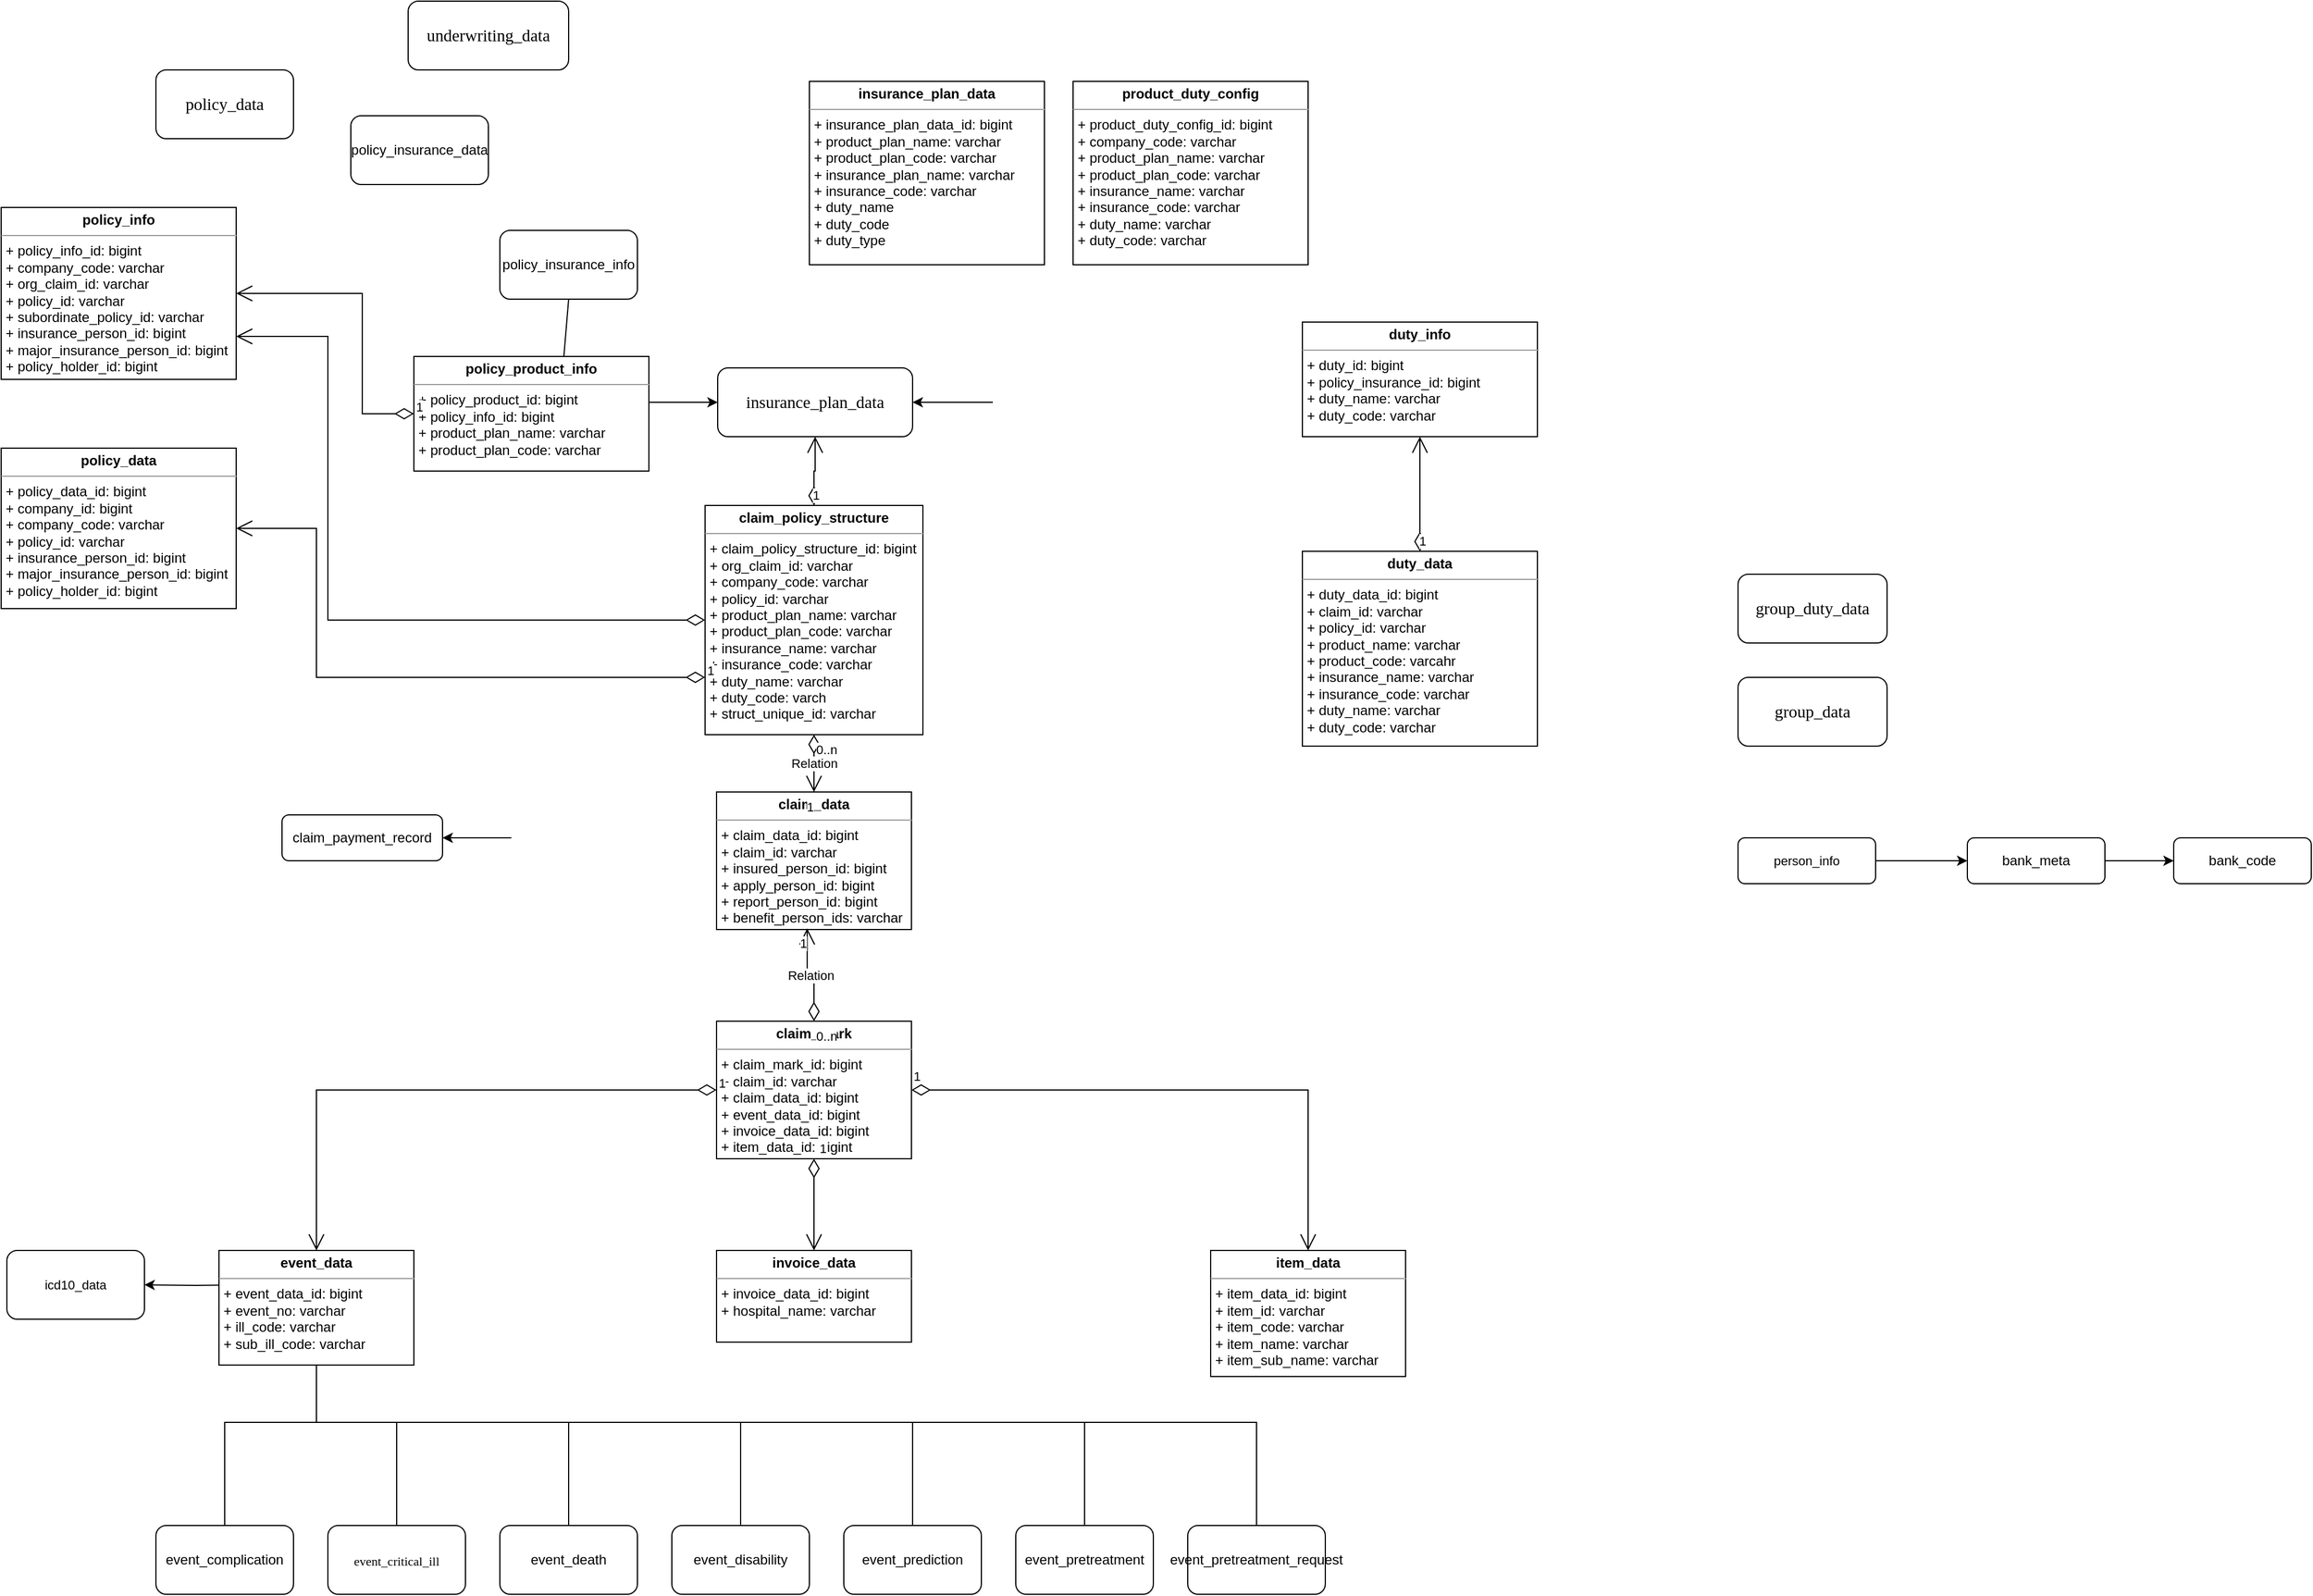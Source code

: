 <mxfile version="18.0.8" type="github">
  <diagram id="wF572Wm0Wm0B_0m2SiIz" name="Page-1">
    <mxGraphModel dx="2057" dy="1901" grid="1" gridSize="10" guides="1" tooltips="1" connect="1" arrows="1" fold="1" page="1" pageScale="1" pageWidth="850" pageHeight="1100" math="0" shadow="0">
      <root>
        <mxCell id="0" />
        <mxCell id="1" parent="0" />
        <mxCell id="cvu3p9xgEHNrfDI-l18D-1" value="bank_meta" style="rounded=1;whiteSpace=wrap;html=1;" parent="1" vertex="1">
          <mxGeometry x="1010" y="280" width="120" height="40" as="geometry" />
        </mxCell>
        <mxCell id="cvu3p9xgEHNrfDI-l18D-2" value="bank_code" style="rounded=1;whiteSpace=wrap;html=1;" parent="1" vertex="1">
          <mxGeometry x="1190" y="280" width="120" height="40" as="geometry" />
        </mxCell>
        <mxCell id="cvu3p9xgEHNrfDI-l18D-5" value="" style="endArrow=classic;html=1;rounded=0;entryX=0;entryY=0.5;entryDx=0;entryDy=0;exitX=1;exitY=0.5;exitDx=0;exitDy=0;" parent="1" source="cvu3p9xgEHNrfDI-l18D-1" target="cvu3p9xgEHNrfDI-l18D-2" edge="1">
          <mxGeometry width="50" height="50" relative="1" as="geometry">
            <mxPoint x="950" y="340" as="sourcePoint" />
            <mxPoint x="1000" y="290" as="targetPoint" />
          </mxGeometry>
        </mxCell>
        <mxCell id="cvu3p9xgEHNrfDI-l18D-7" value="claim_payment_record" style="rounded=1;whiteSpace=wrap;html=1;" parent="1" vertex="1">
          <mxGeometry x="-460" y="260" width="140" height="40" as="geometry" />
        </mxCell>
        <mxCell id="cvu3p9xgEHNrfDI-l18D-8" value="" style="endArrow=classic;html=1;rounded=0;entryX=1;entryY=0.5;entryDx=0;entryDy=0;exitX=0;exitY=0.5;exitDx=0;exitDy=0;" parent="1" target="cvu3p9xgEHNrfDI-l18D-7" edge="1">
          <mxGeometry width="50" height="50" relative="1" as="geometry">
            <mxPoint x="-260" y="280" as="sourcePoint" />
            <mxPoint x="210" y="290" as="targetPoint" />
          </mxGeometry>
        </mxCell>
        <mxCell id="cvu3p9xgEHNrfDI-l18D-14" value="policy_insurance_info" style="rounded=1;whiteSpace=wrap;html=1;" parent="1" vertex="1">
          <mxGeometry x="-270" y="-250" width="120" height="60" as="geometry" />
        </mxCell>
        <mxCell id="cvu3p9xgEHNrfDI-l18D-22" value="&lt;table style=&quot;border-collapse: collapse; width: 141.75pt;&quot; height=&quot;19&quot; width=&quot;189&quot;&gt;&lt;colgroup&gt;&lt;col width=&quot;189&quot;&gt;&lt;/colgroup&gt;&lt;tbody&gt;&lt;tr height=&quot;19&quot;&gt;&lt;td style=&quot;font-size: 11pt; font-family: Calibri; vertical-align: bottom; height: 14.25pt; width: 141.75pt;&quot; width=&quot;189&quot; height=&quot;19&quot; class=&quot;et1&quot;&gt;group_duty_data&lt;/td&gt;&lt;/tr&gt;&lt;/tbody&gt;&lt;/table&gt;" style="rounded=1;whiteSpace=wrap;html=1;" parent="1" vertex="1">
          <mxGeometry x="810" y="50" width="130" height="60" as="geometry" />
        </mxCell>
        <mxCell id="cvu3p9xgEHNrfDI-l18D-25" value="&lt;table style=&quot;border-collapse: collapse; width: 141.75pt;&quot; height=&quot;19&quot; width=&quot;189&quot;&gt;&lt;colgroup&gt;&lt;col width=&quot;189&quot;&gt;&lt;/colgroup&gt;&lt;tbody&gt;&lt;tr height=&quot;19&quot;&gt;&lt;td style=&quot;font-size: 11pt; font-family: Calibri; vertical-align: bottom; height: 14.25pt; width: 141.75pt;&quot; width=&quot;189&quot; height=&quot;19&quot; class=&quot;et1&quot;&gt;insurance_plan_data&lt;/td&gt;&lt;/tr&gt;&lt;/tbody&gt;&lt;/table&gt;" style="rounded=1;whiteSpace=wrap;html=1;" parent="1" vertex="1">
          <mxGeometry x="-80" y="-130" width="170" height="60" as="geometry" />
        </mxCell>
        <mxCell id="cvu3p9xgEHNrfDI-l18D-26" value="" style="endArrow=classic;html=1;rounded=0;exitX=0;exitY=0.5;exitDx=0;exitDy=0;entryX=1;entryY=0.5;entryDx=0;entryDy=0;" parent="1" target="cvu3p9xgEHNrfDI-l18D-25" edge="1">
          <mxGeometry width="50" height="50" relative="1" as="geometry">
            <mxPoint x="160" y="-100" as="sourcePoint" />
            <mxPoint x="100" y="-10" as="targetPoint" />
          </mxGeometry>
        </mxCell>
        <mxCell id="cvu3p9xgEHNrfDI-l18D-27" value="&lt;table style=&quot;border-collapse: collapse; width: 141.75pt;&quot; height=&quot;19&quot; width=&quot;189&quot;&gt;&lt;colgroup&gt;&lt;col width=&quot;189&quot;&gt;&lt;/colgroup&gt;&lt;tbody&gt;&lt;tr height=&quot;19&quot;&gt;&lt;td style=&quot;font-size: 11pt; font-family: Calibri; vertical-align: bottom; height: 14.25pt; width: 141.75pt;&quot; width=&quot;189&quot; height=&quot;19&quot; class=&quot;et1&quot;&gt;underwriting_data&lt;/td&gt;&lt;/tr&gt;&lt;/tbody&gt;&lt;/table&gt;" style="rounded=1;whiteSpace=wrap;html=1;" parent="1" vertex="1">
          <mxGeometry x="-350" y="-450" width="140" height="60" as="geometry" />
        </mxCell>
        <mxCell id="cvu3p9xgEHNrfDI-l18D-29" value="" style="endArrow=classic;html=1;rounded=0;exitX=1;exitY=0.5;exitDx=0;exitDy=0;" parent="1" target="cvu3p9xgEHNrfDI-l18D-25" edge="1">
          <mxGeometry width="50" height="50" relative="1" as="geometry">
            <mxPoint x="-140" y="-100" as="sourcePoint" />
            <mxPoint x="150" y="30" as="targetPoint" />
          </mxGeometry>
        </mxCell>
        <mxCell id="cvu3p9xgEHNrfDI-l18D-35" value="" style="endArrow=classic;html=1;rounded=0;exitX=0.5;exitY=1;exitDx=0;exitDy=0;entryX=0.5;entryY=0;entryDx=0;entryDy=0;" parent="1" source="cvu3p9xgEHNrfDI-l18D-14" edge="1">
          <mxGeometry width="50" height="50" relative="1" as="geometry">
            <mxPoint x="-20" y="30" as="sourcePoint" />
            <mxPoint x="-215" y="-130" as="targetPoint" />
          </mxGeometry>
        </mxCell>
        <mxCell id="cvu3p9xgEHNrfDI-l18D-36" value="policy_insurance_data" style="rounded=1;whiteSpace=wrap;html=1;" parent="1" vertex="1">
          <mxGeometry x="-400" y="-350" width="120" height="60" as="geometry" />
        </mxCell>
        <mxCell id="cvu3p9xgEHNrfDI-l18D-65" style="edgeStyle=orthogonalEdgeStyle;rounded=0;orthogonalLoop=1;jettySize=auto;html=1;exitX=0;exitY=0.5;exitDx=0;exitDy=0;entryX=1;entryY=0.5;entryDx=0;entryDy=0;fontSize=11;strokeColor=#000000;" parent="1" target="cvu3p9xgEHNrfDI-l18D-64" edge="1">
          <mxGeometry relative="1" as="geometry">
            <mxPoint x="-490" y="670" as="sourcePoint" />
          </mxGeometry>
        </mxCell>
        <mxCell id="cvu3p9xgEHNrfDI-l18D-44" value="&lt;table style=&quot;border-collapse: collapse; width: 141.75pt;&quot; height=&quot;19&quot; width=&quot;189&quot;&gt;&lt;colgroup&gt;&lt;col width=&quot;189&quot;&gt;&lt;/colgroup&gt;&lt;tbody&gt;&lt;tr height=&quot;19&quot;&gt;&lt;td style=&quot;font-size: 11pt; font-family: Calibri; vertical-align: bottom; height: 14.25pt; width: 141.75pt;&quot; width=&quot;189&quot; height=&quot;19&quot; class=&quot;et1&quot;&gt;group_data&lt;/td&gt;&lt;/tr&gt;&lt;/tbody&gt;&lt;/table&gt;" style="rounded=1;whiteSpace=wrap;html=1;" parent="1" vertex="1">
          <mxGeometry x="810" y="140" width="130" height="60" as="geometry" />
        </mxCell>
        <mxCell id="cvu3p9xgEHNrfDI-l18D-48" value="event_complication" style="rounded=1;whiteSpace=wrap;html=1;strokeColor=#000000;" parent="1" vertex="1">
          <mxGeometry x="-570" y="880" width="120" height="60" as="geometry" />
        </mxCell>
        <mxCell id="cvu3p9xgEHNrfDI-l18D-49" value="" style="edgeStyle=elbowEdgeStyle;elbow=vertical;endArrow=classic;html=1;rounded=0;strokeColor=#000000;exitX=0.5;exitY=0;exitDx=0;exitDy=0;entryX=0.5;entryY=1;entryDx=0;entryDy=0;" parent="1" source="cvu3p9xgEHNrfDI-l18D-48" edge="1">
          <mxGeometry width="50" height="50" relative="1" as="geometry">
            <mxPoint x="-220" y="840" as="sourcePoint" />
            <mxPoint x="-430" y="700" as="targetPoint" />
          </mxGeometry>
        </mxCell>
        <mxCell id="cvu3p9xgEHNrfDI-l18D-50" value="&lt;table style=&quot;border-collapse: collapse; width: 141.75pt;&quot; height=&quot;19&quot; width=&quot;189&quot;&gt;&lt;colgroup&gt;&lt;col width=&quot;189&quot;&gt;&lt;/colgroup&gt;&lt;tbody&gt;&lt;tr height=&quot;19&quot;&gt;&lt;td style=&quot;font-size: 11pt; font-family: Calibri; vertical-align: bottom; height: 14.25pt; width: 141.75pt;&quot; width=&quot;189&quot; height=&quot;19&quot; class=&quot;et1&quot;&gt;&lt;font style=&quot;font-size: 11px;&quot;&gt;event_critical_ill&lt;/font&gt;&lt;/td&gt;&lt;/tr&gt;&lt;/tbody&gt;&lt;/table&gt;" style="rounded=1;whiteSpace=wrap;html=1;strokeColor=#000000;" parent="1" vertex="1">
          <mxGeometry x="-420" y="880" width="120" height="60" as="geometry" />
        </mxCell>
        <mxCell id="cvu3p9xgEHNrfDI-l18D-51" value="" style="edgeStyle=elbowEdgeStyle;elbow=vertical;endArrow=classic;html=1;rounded=0;strokeColor=#000000;exitX=0.5;exitY=0;exitDx=0;exitDy=0;entryX=0.5;entryY=1;entryDx=0;entryDy=0;" parent="1" source="cvu3p9xgEHNrfDI-l18D-50" edge="1">
          <mxGeometry width="50" height="50" relative="1" as="geometry">
            <mxPoint x="-220" y="830" as="sourcePoint" />
            <mxPoint x="-430" y="700" as="targetPoint" />
          </mxGeometry>
        </mxCell>
        <mxCell id="cvu3p9xgEHNrfDI-l18D-52" value="event_death" style="rounded=1;whiteSpace=wrap;html=1;strokeColor=#000000;" parent="1" vertex="1">
          <mxGeometry x="-270" y="880" width="120" height="60" as="geometry" />
        </mxCell>
        <mxCell id="cvu3p9xgEHNrfDI-l18D-53" value="event_disability" style="rounded=1;whiteSpace=wrap;html=1;strokeColor=#000000;" parent="1" vertex="1">
          <mxGeometry x="-120" y="880" width="120" height="60" as="geometry" />
        </mxCell>
        <mxCell id="cvu3p9xgEHNrfDI-l18D-54" value="event_prediction" style="rounded=1;whiteSpace=wrap;html=1;strokeColor=#000000;" parent="1" vertex="1">
          <mxGeometry x="30" y="880" width="120" height="60" as="geometry" />
        </mxCell>
        <mxCell id="cvu3p9xgEHNrfDI-l18D-55" value="" style="edgeStyle=elbowEdgeStyle;elbow=vertical;endArrow=classic;html=1;rounded=0;strokeColor=#000000;exitX=0.5;exitY=0;exitDx=0;exitDy=0;entryX=0.5;entryY=1;entryDx=0;entryDy=0;" parent="1" source="cvu3p9xgEHNrfDI-l18D-52" edge="1">
          <mxGeometry width="50" height="50" relative="1" as="geometry">
            <mxPoint x="-440" y="840" as="sourcePoint" />
            <mxPoint x="-430" y="700" as="targetPoint" />
          </mxGeometry>
        </mxCell>
        <mxCell id="cvu3p9xgEHNrfDI-l18D-56" value="" style="edgeStyle=elbowEdgeStyle;elbow=vertical;endArrow=classic;html=1;rounded=0;strokeColor=#000000;exitX=0.5;exitY=0;exitDx=0;exitDy=0;entryX=0.5;entryY=1;entryDx=0;entryDy=0;" parent="1" source="cvu3p9xgEHNrfDI-l18D-53" edge="1">
          <mxGeometry width="50" height="50" relative="1" as="geometry">
            <mxPoint x="-490" y="780" as="sourcePoint" />
            <mxPoint x="-430" y="700" as="targetPoint" />
          </mxGeometry>
        </mxCell>
        <mxCell id="cvu3p9xgEHNrfDI-l18D-57" value="" style="edgeStyle=elbowEdgeStyle;elbow=vertical;endArrow=classic;html=1;rounded=0;strokeColor=#000000;exitX=0.5;exitY=0;exitDx=0;exitDy=0;" parent="1" source="cvu3p9xgEHNrfDI-l18D-54" edge="1">
          <mxGeometry width="50" height="50" relative="1" as="geometry">
            <mxPoint x="-480" y="790" as="sourcePoint" />
            <mxPoint x="-430" y="700" as="targetPoint" />
          </mxGeometry>
        </mxCell>
        <mxCell id="cvu3p9xgEHNrfDI-l18D-58" value="event_pretreatment_request" style="rounded=1;whiteSpace=wrap;html=1;strokeColor=#000000;" parent="1" vertex="1">
          <mxGeometry x="330" y="880" width="120" height="60" as="geometry" />
        </mxCell>
        <mxCell id="cvu3p9xgEHNrfDI-l18D-59" value="event_pretreatment" style="rounded=1;whiteSpace=wrap;html=1;strokeColor=#000000;" parent="1" vertex="1">
          <mxGeometry x="180" y="880" width="120" height="60" as="geometry" />
        </mxCell>
        <mxCell id="cvu3p9xgEHNrfDI-l18D-60" value="" style="edgeStyle=elbowEdgeStyle;elbow=vertical;endArrow=classic;html=1;rounded=0;strokeColor=#000000;entryX=0.5;entryY=1;entryDx=0;entryDy=0;" parent="1" source="cvu3p9xgEHNrfDI-l18D-59" edge="1">
          <mxGeometry width="50" height="50" relative="1" as="geometry">
            <mxPoint x="-190" y="780" as="sourcePoint" />
            <mxPoint x="-430" y="700" as="targetPoint" />
          </mxGeometry>
        </mxCell>
        <mxCell id="cvu3p9xgEHNrfDI-l18D-61" value="" style="edgeStyle=elbowEdgeStyle;elbow=vertical;endArrow=classic;html=1;rounded=0;strokeColor=#000000;exitX=0.5;exitY=0;exitDx=0;exitDy=0;entryX=0.5;entryY=1;entryDx=0;entryDy=0;" parent="1" source="cvu3p9xgEHNrfDI-l18D-58" edge="1">
          <mxGeometry width="50" height="50" relative="1" as="geometry">
            <mxPoint x="-180" y="790" as="sourcePoint" />
            <mxPoint x="-430" y="700" as="targetPoint" />
          </mxGeometry>
        </mxCell>
        <mxCell id="cvu3p9xgEHNrfDI-l18D-62" value="person_info" style="rounded=1;whiteSpace=wrap;html=1;fontSize=11;strokeColor=#000000;" parent="1" vertex="1">
          <mxGeometry x="810" y="280" width="120" height="40" as="geometry" />
        </mxCell>
        <mxCell id="cvu3p9xgEHNrfDI-l18D-63" value="" style="endArrow=classic;html=1;rounded=0;fontSize=11;strokeColor=#000000;entryX=0;entryY=0.5;entryDx=0;entryDy=0;exitX=1;exitY=0.5;exitDx=0;exitDy=0;" parent="1" source="cvu3p9xgEHNrfDI-l18D-62" target="cvu3p9xgEHNrfDI-l18D-1" edge="1">
          <mxGeometry width="50" height="50" relative="1" as="geometry">
            <mxPoint x="740" y="330" as="sourcePoint" />
            <mxPoint x="790" y="280" as="targetPoint" />
          </mxGeometry>
        </mxCell>
        <mxCell id="cvu3p9xgEHNrfDI-l18D-64" value="icd10_data" style="rounded=1;whiteSpace=wrap;html=1;fontSize=11;strokeColor=#000000;" parent="1" vertex="1">
          <mxGeometry x="-700" y="640" width="120" height="60" as="geometry" />
        </mxCell>
        <mxCell id="ajCOfBEJE4QMOuxgTfMa-1" value="&lt;p style=&quot;margin:0px;margin-top:4px;text-align:center;&quot;&gt;&lt;b&gt;claim_data&lt;/b&gt;&lt;/p&gt;&lt;hr size=&quot;1&quot;&gt;&lt;p style=&quot;margin:0px;margin-left:4px;&quot;&gt;+ claim_data_id: bigint&lt;/p&gt;&lt;p style=&quot;margin:0px;margin-left:4px;&quot;&gt;+ claim_id: varchar&lt;/p&gt;&lt;p style=&quot;margin:0px;margin-left:4px;&quot;&gt;+ insured_person_id: bigint&lt;/p&gt;&lt;p style=&quot;margin:0px;margin-left:4px;&quot;&gt;+ apply_person_id: bigint&lt;/p&gt;&lt;p style=&quot;margin:0px;margin-left:4px;&quot;&gt;+ report_person_id: bigint&lt;/p&gt;&lt;p style=&quot;margin:0px;margin-left:4px;&quot;&gt;+ benefit_person_ids: varchar&lt;/p&gt;" style="verticalAlign=top;align=left;overflow=fill;fontSize=12;fontFamily=Helvetica;html=1;" vertex="1" parent="1">
          <mxGeometry x="-81" y="240" width="170" height="120" as="geometry" />
        </mxCell>
        <mxCell id="ajCOfBEJE4QMOuxgTfMa-2" value="Relation" style="endArrow=open;html=1;endSize=12;startArrow=diamondThin;startSize=14;startFill=0;edgeStyle=orthogonalEdgeStyle;rounded=0;exitX=0.5;exitY=1;exitDx=0;exitDy=0;" edge="1" parent="1" source="ajCOfBEJE4QMOuxgTfMa-7" target="ajCOfBEJE4QMOuxgTfMa-1">
          <mxGeometry relative="1" as="geometry">
            <mxPoint x="5" y="130" as="sourcePoint" />
            <mxPoint x="40" y="110" as="targetPoint" />
          </mxGeometry>
        </mxCell>
        <mxCell id="ajCOfBEJE4QMOuxgTfMa-3" value="0..n" style="edgeLabel;resizable=0;html=1;align=left;verticalAlign=top;" connectable="0" vertex="1" parent="ajCOfBEJE4QMOuxgTfMa-2">
          <mxGeometry x="-1" relative="1" as="geometry" />
        </mxCell>
        <mxCell id="ajCOfBEJE4QMOuxgTfMa-4" value="1" style="edgeLabel;resizable=0;html=1;align=right;verticalAlign=top;" connectable="0" vertex="1" parent="ajCOfBEJE4QMOuxgTfMa-2">
          <mxGeometry x="1" relative="1" as="geometry" />
        </mxCell>
        <mxCell id="ajCOfBEJE4QMOuxgTfMa-5" value="1" style="endArrow=open;html=1;endSize=12;startArrow=diamondThin;startSize=14;startFill=0;edgeStyle=orthogonalEdgeStyle;align=left;verticalAlign=bottom;rounded=0;exitX=0.5;exitY=0;exitDx=0;exitDy=0;entryX=0.5;entryY=1;entryDx=0;entryDy=0;" edge="1" parent="1" source="ajCOfBEJE4QMOuxgTfMa-7" target="cvu3p9xgEHNrfDI-l18D-25">
          <mxGeometry x="-1" y="3" relative="1" as="geometry">
            <mxPoint x="5" y="20" as="sourcePoint" />
            <mxPoint x="150" y="-1" as="targetPoint" />
          </mxGeometry>
        </mxCell>
        <mxCell id="ajCOfBEJE4QMOuxgTfMa-6" value="1" style="endArrow=open;html=1;endSize=12;startArrow=diamondThin;startSize=14;startFill=0;edgeStyle=orthogonalEdgeStyle;align=left;verticalAlign=bottom;rounded=0;exitX=0;exitY=0.5;exitDx=0;exitDy=0;entryX=1;entryY=0.75;entryDx=0;entryDy=0;" edge="1" parent="1" source="ajCOfBEJE4QMOuxgTfMa-7" target="ajCOfBEJE4QMOuxgTfMa-21">
          <mxGeometry x="-1" y="3" relative="1" as="geometry">
            <mxPoint x="-80" y="75" as="sourcePoint" />
            <mxPoint x="15" y="-60" as="targetPoint" />
            <Array as="points">
              <mxPoint x="-420" y="90" />
              <mxPoint x="-420" y="-157" />
            </Array>
          </mxGeometry>
        </mxCell>
        <mxCell id="ajCOfBEJE4QMOuxgTfMa-7" value="&lt;p style=&quot;margin:0px;margin-top:4px;text-align:center;&quot;&gt;&lt;b&gt;claim_policy_structure&lt;/b&gt;&lt;/p&gt;&lt;hr size=&quot;1&quot;&gt;&lt;p style=&quot;margin:0px;margin-left:4px;&quot;&gt;+ claim_policy_structure_id: bigint&lt;/p&gt;&lt;p style=&quot;margin:0px;margin-left:4px;&quot;&gt;+ org_claim_id: varchar&lt;/p&gt;&lt;p style=&quot;margin:0px;margin-left:4px;&quot;&gt;+ company_code: varchar&lt;/p&gt;&lt;p style=&quot;margin:0px;margin-left:4px;&quot;&gt;+ policy_id: varchar&lt;/p&gt;&lt;p style=&quot;margin:0px;margin-left:4px;&quot;&gt;+ product_plan_name: varchar&lt;/p&gt;&lt;p style=&quot;margin:0px;margin-left:4px;&quot;&gt;+ product_plan_code: varchar&lt;/p&gt;&lt;p style=&quot;margin:0px;margin-left:4px;&quot;&gt;+ insurance_name: varchar&lt;/p&gt;&lt;p style=&quot;margin:0px;margin-left:4px;&quot;&gt;+ insurance_code: varchar&lt;/p&gt;&lt;p style=&quot;margin:0px;margin-left:4px;&quot;&gt;+ duty_name: varchar&lt;/p&gt;&lt;p style=&quot;margin:0px;margin-left:4px;&quot;&gt;+ duty_code: varch&lt;/p&gt;&lt;p style=&quot;margin:0px;margin-left:4px;&quot;&gt;+ struct_unique_id: varchar&lt;/p&gt;" style="verticalAlign=top;align=left;overflow=fill;fontSize=12;fontFamily=Helvetica;html=1;" vertex="1" parent="1">
          <mxGeometry x="-91" y="-10" width="190" height="200" as="geometry" />
        </mxCell>
        <mxCell id="ajCOfBEJE4QMOuxgTfMa-8" value="&lt;p style=&quot;margin:0px;margin-top:4px;text-align:center;&quot;&gt;&lt;b&gt;claim_mark&lt;/b&gt;&lt;/p&gt;&lt;hr size=&quot;1&quot;&gt;&lt;p style=&quot;margin:0px;margin-left:4px;&quot;&gt;+ claim_mark_id: bigint&lt;/p&gt;&lt;p style=&quot;margin:0px;margin-left:4px;&quot;&gt;+ claim_id: varchar&lt;/p&gt;&lt;p style=&quot;margin:0px;margin-left:4px;&quot;&gt;+ claim_data_id: bigint&lt;/p&gt;&lt;p style=&quot;margin:0px;margin-left:4px;&quot;&gt;+ event_data_id: bigint&lt;/p&gt;&lt;p style=&quot;margin:0px;margin-left:4px;&quot;&gt;+ invoice_data_id: bigint&lt;/p&gt;&lt;p style=&quot;margin:0px;margin-left:4px;&quot;&gt;+ item_data_id: bigint&lt;/p&gt;" style="verticalAlign=top;align=left;overflow=fill;fontSize=12;fontFamily=Helvetica;html=1;" vertex="1" parent="1">
          <mxGeometry x="-81" y="440" width="170" height="120" as="geometry" />
        </mxCell>
        <mxCell id="ajCOfBEJE4QMOuxgTfMa-9" value="Relation" style="endArrow=open;html=1;endSize=12;startArrow=diamondThin;startSize=14;startFill=0;edgeStyle=orthogonalEdgeStyle;rounded=0;exitX=0.5;exitY=0;exitDx=0;exitDy=0;entryX=0.465;entryY=0.992;entryDx=0;entryDy=0;entryPerimeter=0;" edge="1" parent="1" source="ajCOfBEJE4QMOuxgTfMa-8" target="ajCOfBEJE4QMOuxgTfMa-1">
          <mxGeometry relative="1" as="geometry">
            <mxPoint x="14" y="200" as="sourcePoint" />
            <mxPoint x="14" y="250" as="targetPoint" />
          </mxGeometry>
        </mxCell>
        <mxCell id="ajCOfBEJE4QMOuxgTfMa-10" value="0..n" style="edgeLabel;resizable=0;html=1;align=left;verticalAlign=top;" connectable="0" vertex="1" parent="ajCOfBEJE4QMOuxgTfMa-9">
          <mxGeometry x="-1" relative="1" as="geometry" />
        </mxCell>
        <mxCell id="ajCOfBEJE4QMOuxgTfMa-11" value="1" style="edgeLabel;resizable=0;html=1;align=right;verticalAlign=top;" connectable="0" vertex="1" parent="ajCOfBEJE4QMOuxgTfMa-9">
          <mxGeometry x="1" relative="1" as="geometry" />
        </mxCell>
        <mxCell id="ajCOfBEJE4QMOuxgTfMa-12" value="1" style="endArrow=open;html=1;endSize=12;startArrow=diamondThin;startSize=14;startFill=0;edgeStyle=orthogonalEdgeStyle;align=left;verticalAlign=bottom;rounded=0;exitX=1;exitY=0.5;exitDx=0;exitDy=0;entryX=0.5;entryY=0;entryDx=0;entryDy=0;" edge="1" parent="1" source="ajCOfBEJE4QMOuxgTfMa-8" target="ajCOfBEJE4QMOuxgTfMa-16">
          <mxGeometry x="-1" y="3" relative="1" as="geometry">
            <mxPoint x="-81" y="100" as="sourcePoint" />
            <mxPoint x="440" y="640" as="targetPoint" />
          </mxGeometry>
        </mxCell>
        <mxCell id="ajCOfBEJE4QMOuxgTfMa-13" value="1" style="endArrow=open;html=1;endSize=12;startArrow=diamondThin;startSize=14;startFill=0;edgeStyle=orthogonalEdgeStyle;align=left;verticalAlign=bottom;rounded=0;exitX=0.5;exitY=1;exitDx=0;exitDy=0;entryX=0.5;entryY=0;entryDx=0;entryDy=0;" edge="1" parent="1" source="ajCOfBEJE4QMOuxgTfMa-8" target="ajCOfBEJE4QMOuxgTfMa-15">
          <mxGeometry x="-1" y="3" relative="1" as="geometry">
            <mxPoint x="99" y="510" as="sourcePoint" />
            <mxPoint y="650" as="targetPoint" />
          </mxGeometry>
        </mxCell>
        <mxCell id="ajCOfBEJE4QMOuxgTfMa-14" value="1" style="endArrow=open;html=1;endSize=12;startArrow=diamondThin;startSize=14;startFill=0;edgeStyle=orthogonalEdgeStyle;align=left;verticalAlign=bottom;rounded=0;exitX=0;exitY=0.5;exitDx=0;exitDy=0;entryX=0.5;entryY=0;entryDx=0;entryDy=0;" edge="1" parent="1" source="ajCOfBEJE4QMOuxgTfMa-8" target="ajCOfBEJE4QMOuxgTfMa-17">
          <mxGeometry x="-1" y="3" relative="1" as="geometry">
            <mxPoint x="14" y="570" as="sourcePoint" />
            <mxPoint x="-430" y="640" as="targetPoint" />
          </mxGeometry>
        </mxCell>
        <mxCell id="ajCOfBEJE4QMOuxgTfMa-15" value="&lt;p style=&quot;margin:0px;margin-top:4px;text-align:center;&quot;&gt;&lt;b&gt;invoice_data&lt;/b&gt;&lt;/p&gt;&lt;hr size=&quot;1&quot;&gt;&lt;p style=&quot;margin:0px;margin-left:4px;&quot;&gt;+ invoice_data_id: bigint&lt;/p&gt;&lt;p style=&quot;margin:0px;margin-left:4px;&quot;&gt;+ hospital_name: varchar&lt;/p&gt;" style="verticalAlign=top;align=left;overflow=fill;fontSize=12;fontFamily=Helvetica;html=1;" vertex="1" parent="1">
          <mxGeometry x="-81" y="640" width="170" height="80" as="geometry" />
        </mxCell>
        <mxCell id="ajCOfBEJE4QMOuxgTfMa-16" value="&lt;p style=&quot;margin:0px;margin-top:4px;text-align:center;&quot;&gt;&lt;b&gt;item_data&lt;/b&gt;&lt;/p&gt;&lt;hr size=&quot;1&quot;&gt;&lt;p style=&quot;margin:0px;margin-left:4px;&quot;&gt;+ item_data_id: bigint&lt;/p&gt;&lt;p style=&quot;margin:0px;margin-left:4px;&quot;&gt;+ item_id: varchar&lt;/p&gt;&lt;p style=&quot;margin:0px;margin-left:4px;&quot;&gt;+ item_code: varchar&lt;/p&gt;&lt;p style=&quot;margin:0px;margin-left:4px;&quot;&gt;+ item_name: varchar&lt;/p&gt;&lt;p style=&quot;margin:0px;margin-left:4px;&quot;&gt;+ item_sub_name: varchar&lt;/p&gt;" style="verticalAlign=top;align=left;overflow=fill;fontSize=12;fontFamily=Helvetica;html=1;" vertex="1" parent="1">
          <mxGeometry x="350" y="640" width="170" height="110" as="geometry" />
        </mxCell>
        <mxCell id="ajCOfBEJE4QMOuxgTfMa-17" value="&lt;p style=&quot;margin:0px;margin-top:4px;text-align:center;&quot;&gt;&lt;b&gt;event_data&lt;/b&gt;&lt;/p&gt;&lt;hr size=&quot;1&quot;&gt;&lt;p style=&quot;margin:0px;margin-left:4px;&quot;&gt;+ event_data_id: bigint&lt;/p&gt;&lt;p style=&quot;margin:0px;margin-left:4px;&quot;&gt;+ event_no: varchar&lt;/p&gt;&lt;p style=&quot;margin:0px;margin-left:4px;&quot;&gt;+ ill_code: varchar&lt;/p&gt;&lt;p style=&quot;margin:0px;margin-left:4px;&quot;&gt;+ sub_ill_code: varchar&lt;/p&gt;" style="verticalAlign=top;align=left;overflow=fill;fontSize=12;fontFamily=Helvetica;html=1;" vertex="1" parent="1">
          <mxGeometry x="-515" y="640" width="170" height="100" as="geometry" />
        </mxCell>
        <mxCell id="ajCOfBEJE4QMOuxgTfMa-20" value="&lt;table style=&quot;border-collapse: collapse; width: 141.75pt;&quot; height=&quot;19&quot; width=&quot;189&quot;&gt;&lt;colgroup&gt;&lt;col width=&quot;189&quot;&gt;&lt;/colgroup&gt;&lt;tbody&gt;&lt;tr height=&quot;19&quot;&gt;&lt;td style=&quot;font-size: 11pt; font-family: Calibri; vertical-align: bottom; height: 14.25pt; width: 141.75pt;&quot; width=&quot;189&quot; height=&quot;19&quot; class=&quot;et1&quot;&gt;policy_data&lt;br&gt;&lt;/td&gt;&lt;/tr&gt;&lt;/tbody&gt;&lt;/table&gt;" style="rounded=1;whiteSpace=wrap;html=1;strokeColor=#000000;" vertex="1" parent="1">
          <mxGeometry x="-570" y="-390" width="120" height="60" as="geometry" />
        </mxCell>
        <mxCell id="ajCOfBEJE4QMOuxgTfMa-21" value="&lt;p style=&quot;margin:0px;margin-top:4px;text-align:center;&quot;&gt;&lt;b&gt;policy_info&lt;/b&gt;&lt;/p&gt;&lt;hr size=&quot;1&quot;&gt;&lt;p style=&quot;margin:0px;margin-left:4px;&quot;&gt;+ policy_info_id: bigint&lt;/p&gt;&lt;p style=&quot;margin:0px;margin-left:4px;&quot;&gt;+ company_code: varchar&lt;/p&gt;&lt;p style=&quot;margin:0px;margin-left:4px;&quot;&gt;+ org_claim_id: varchar&lt;/p&gt;&lt;p style=&quot;margin:0px;margin-left:4px;&quot;&gt;+ policy_id: varchar&lt;/p&gt;&lt;p style=&quot;margin:0px;margin-left:4px;&quot;&gt;+ subordinate_policy_id: varchar&lt;/p&gt;&lt;p style=&quot;margin:0px;margin-left:4px;&quot;&gt;+ insurance_person_id: bigint&lt;/p&gt;&lt;p style=&quot;margin:0px;margin-left:4px;&quot;&gt;+ major_insurance_person_id: bigint&lt;/p&gt;&lt;p style=&quot;margin:0px;margin-left:4px;&quot;&gt;+ policy_holder_id: bigint&lt;/p&gt;" style="verticalAlign=top;align=left;overflow=fill;fontSize=12;fontFamily=Helvetica;html=1;" vertex="1" parent="1">
          <mxGeometry x="-705" y="-270" width="205" height="150" as="geometry" />
        </mxCell>
        <mxCell id="ajCOfBEJE4QMOuxgTfMa-23" value="&lt;p style=&quot;margin:0px;margin-top:4px;text-align:center;&quot;&gt;&lt;b&gt;policy_data&lt;/b&gt;&lt;/p&gt;&lt;hr size=&quot;1&quot;&gt;&lt;p style=&quot;margin:0px;margin-left:4px;&quot;&gt;+ policy_data_id: bigint&lt;/p&gt;&lt;p style=&quot;margin:0px;margin-left:4px;&quot;&gt;+ company_id: bigint&lt;/p&gt;&lt;p style=&quot;margin:0px;margin-left:4px;&quot;&gt;+ company_code: varchar&lt;br&gt;&lt;/p&gt;&lt;p style=&quot;margin:0px;margin-left:4px;&quot;&gt;&lt;span style=&quot;background-color: initial;&quot;&gt;+ policy_id: varchar&lt;/span&gt;&lt;br&gt;&lt;/p&gt;&lt;p style=&quot;margin:0px;margin-left:4px;&quot;&gt;&lt;span style=&quot;background-color: initial;&quot;&gt;+ insurance_person_id: bigint&lt;/span&gt;&lt;br&gt;&lt;/p&gt;&lt;p style=&quot;margin:0px;margin-left:4px;&quot;&gt;+ major_insurance_person_id: bigint&lt;/p&gt;&lt;p style=&quot;margin:0px;margin-left:4px;&quot;&gt;+ policy_holder_id: bigint&lt;/p&gt;" style="verticalAlign=top;align=left;overflow=fill;fontSize=12;fontFamily=Helvetica;html=1;" vertex="1" parent="1">
          <mxGeometry x="-705" y="-60" width="205" height="140" as="geometry" />
        </mxCell>
        <mxCell id="ajCOfBEJE4QMOuxgTfMa-24" value="&lt;p style=&quot;margin:0px;margin-top:4px;text-align:center;&quot;&gt;&lt;b&gt;policy_product_info&lt;/b&gt;&lt;/p&gt;&lt;hr size=&quot;1&quot;&gt;&lt;p style=&quot;margin:0px;margin-left:4px;&quot;&gt;+ policy_product_id: bigint&lt;/p&gt;&lt;p style=&quot;margin:0px;margin-left:4px;&quot;&gt;+ policy_info_id: bigint&lt;/p&gt;&lt;p style=&quot;margin:0px;margin-left:4px;&quot;&gt;+ product_plan_name: varchar&lt;/p&gt;&lt;p style=&quot;margin:0px;margin-left:4px;&quot;&gt;+ product_plan_code: varchar&lt;/p&gt;" style="verticalAlign=top;align=left;overflow=fill;fontSize=12;fontFamily=Helvetica;html=1;" vertex="1" parent="1">
          <mxGeometry x="-345" y="-140" width="205" height="100" as="geometry" />
        </mxCell>
        <mxCell id="ajCOfBEJE4QMOuxgTfMa-25" value="1" style="endArrow=open;html=1;endSize=12;startArrow=diamondThin;startSize=14;startFill=0;edgeStyle=orthogonalEdgeStyle;align=left;verticalAlign=bottom;rounded=0;exitX=0;exitY=0.5;exitDx=0;exitDy=0;" edge="1" parent="1" source="ajCOfBEJE4QMOuxgTfMa-24" target="ajCOfBEJE4QMOuxgTfMa-21">
          <mxGeometry x="-1" y="3" relative="1" as="geometry">
            <mxPoint x="14" as="sourcePoint" />
            <mxPoint x="15" y="-60" as="targetPoint" />
            <Array as="points">
              <mxPoint x="-390" y="-90" />
              <mxPoint x="-390" y="-195" />
            </Array>
          </mxGeometry>
        </mxCell>
        <mxCell id="ajCOfBEJE4QMOuxgTfMa-26" value="1" style="endArrow=open;html=1;endSize=12;startArrow=diamondThin;startSize=14;startFill=0;edgeStyle=orthogonalEdgeStyle;align=left;verticalAlign=bottom;rounded=0;exitX=0;exitY=0.75;exitDx=0;exitDy=0;" edge="1" parent="1" source="ajCOfBEJE4QMOuxgTfMa-7" target="ajCOfBEJE4QMOuxgTfMa-23">
          <mxGeometry x="-1" y="3" relative="1" as="geometry">
            <mxPoint x="-81" y="100" as="sourcePoint" />
            <mxPoint x="-490" y="-17.5" as="targetPoint" />
            <Array as="points">
              <mxPoint x="-430" y="140" />
              <mxPoint x="-430" y="10" />
            </Array>
          </mxGeometry>
        </mxCell>
        <mxCell id="ajCOfBEJE4QMOuxgTfMa-27" value="&lt;p style=&quot;margin:0px;margin-top:4px;text-align:center;&quot;&gt;&lt;b&gt;insurance_plan_data&lt;/b&gt;&lt;/p&gt;&lt;hr size=&quot;1&quot;&gt;&lt;p style=&quot;margin:0px;margin-left:4px;&quot;&gt;+ insurance_plan_data_id: bigint&lt;/p&gt;&lt;p style=&quot;margin:0px;margin-left:4px;&quot;&gt;+ product_plan_name: varchar&lt;/p&gt;&lt;p style=&quot;margin:0px;margin-left:4px;&quot;&gt;+ product_plan_code: varchar&lt;/p&gt;&lt;p style=&quot;margin:0px;margin-left:4px;&quot;&gt;+ insurance_plan_name: varchar&lt;/p&gt;&lt;p style=&quot;margin:0px;margin-left:4px;&quot;&gt;+ insurance_code: varchar&lt;/p&gt;&lt;p style=&quot;margin:0px;margin-left:4px;&quot;&gt;+ duty_name&lt;/p&gt;&lt;p style=&quot;margin:0px;margin-left:4px;&quot;&gt;+ duty_code&lt;br&gt;+ duty_type&lt;/p&gt;" style="verticalAlign=top;align=left;overflow=fill;fontSize=12;fontFamily=Helvetica;html=1;" vertex="1" parent="1">
          <mxGeometry y="-380" width="205" height="160" as="geometry" />
        </mxCell>
        <mxCell id="ajCOfBEJE4QMOuxgTfMa-28" value="&lt;p style=&quot;margin:0px;margin-top:4px;text-align:center;&quot;&gt;&lt;b&gt;product_duty_config&lt;/b&gt;&lt;/p&gt;&lt;hr size=&quot;1&quot;&gt;&lt;p style=&quot;margin:0px;margin-left:4px;&quot;&gt;+ product_duty_config_id: bigint&lt;/p&gt;&lt;p style=&quot;margin:0px;margin-left:4px;&quot;&gt;+ company_code: varchar&lt;/p&gt;&lt;p style=&quot;margin:0px;margin-left:4px;&quot;&gt;+ product_plan_name: varchar&lt;/p&gt;&lt;p style=&quot;margin:0px;margin-left:4px;&quot;&gt;+ product_plan_code: varchar&lt;/p&gt;&lt;p style=&quot;margin:0px;margin-left:4px;&quot;&gt;+ insurance_name: varchar&lt;/p&gt;&lt;p style=&quot;margin:0px;margin-left:4px;&quot;&gt;+ insurance_code: varchar&lt;/p&gt;&lt;p style=&quot;margin:0px;margin-left:4px;&quot;&gt;+ duty_name: varchar&lt;/p&gt;&lt;p style=&quot;margin:0px;margin-left:4px;&quot;&gt;+ duty_code: varchar&lt;/p&gt;" style="verticalAlign=top;align=left;overflow=fill;fontSize=12;fontFamily=Helvetica;html=1;" vertex="1" parent="1">
          <mxGeometry x="230" y="-380" width="205" height="160" as="geometry" />
        </mxCell>
        <mxCell id="ajCOfBEJE4QMOuxgTfMa-29" value="&lt;p style=&quot;margin:0px;margin-top:4px;text-align:center;&quot;&gt;&lt;b&gt;duty_data&lt;/b&gt;&lt;/p&gt;&lt;hr size=&quot;1&quot;&gt;&lt;p style=&quot;margin:0px;margin-left:4px;&quot;&gt;+ duty_data_id: bigint&lt;/p&gt;&lt;p style=&quot;margin:0px;margin-left:4px;&quot;&gt;+ claim_id: varchar&lt;/p&gt;&lt;p style=&quot;margin:0px;margin-left:4px;&quot;&gt;+ policy_id: varchar&lt;/p&gt;&lt;p style=&quot;margin:0px;margin-left:4px;&quot;&gt;+ product_name: varchar&lt;/p&gt;&lt;p style=&quot;margin:0px;margin-left:4px;&quot;&gt;+ product_code: varcahr&lt;/p&gt;&lt;p style=&quot;margin:0px;margin-left:4px;&quot;&gt;+ insurance_name: varchar&lt;/p&gt;&lt;p style=&quot;margin:0px;margin-left:4px;&quot;&gt;+ insurance_code: varchar&lt;/p&gt;&lt;p style=&quot;margin:0px;margin-left:4px;&quot;&gt;+ duty_name: varchar&lt;/p&gt;&lt;p style=&quot;margin:0px;margin-left:4px;&quot;&gt;+ duty_code: varchar&lt;/p&gt;" style="verticalAlign=top;align=left;overflow=fill;fontSize=12;fontFamily=Helvetica;html=1;" vertex="1" parent="1">
          <mxGeometry x="430" y="30" width="205" height="170" as="geometry" />
        </mxCell>
        <mxCell id="ajCOfBEJE4QMOuxgTfMa-30" value="&lt;p style=&quot;margin:0px;margin-top:4px;text-align:center;&quot;&gt;&lt;b&gt;duty_info&lt;/b&gt;&lt;/p&gt;&lt;hr size=&quot;1&quot;&gt;&lt;p style=&quot;margin:0px;margin-left:4px;&quot;&gt;+ duty_id: bigint&lt;/p&gt;&lt;p style=&quot;margin:0px;margin-left:4px;&quot;&gt;+ policy_insurance_id: bigint&lt;/p&gt;&lt;p style=&quot;margin:0px;margin-left:4px;&quot;&gt;+&amp;nbsp;&lt;span style=&quot;background-color: initial;&quot;&gt;duty_name: varchar&lt;/span&gt;&lt;/p&gt;&lt;p style=&quot;margin:0px;margin-left:4px;&quot;&gt;+ duty_code: varchar&lt;/p&gt;" style="verticalAlign=top;align=left;overflow=fill;fontSize=12;fontFamily=Helvetica;html=1;" vertex="1" parent="1">
          <mxGeometry x="430" y="-170" width="205" height="100" as="geometry" />
        </mxCell>
        <mxCell id="ajCOfBEJE4QMOuxgTfMa-31" value="1" style="endArrow=open;html=1;endSize=12;startArrow=diamondThin;startSize=14;startFill=0;edgeStyle=orthogonalEdgeStyle;align=left;verticalAlign=bottom;rounded=0;exitX=0.5;exitY=0;exitDx=0;exitDy=0;" edge="1" parent="1" source="ajCOfBEJE4QMOuxgTfMa-29" target="ajCOfBEJE4QMOuxgTfMa-30">
          <mxGeometry x="-1" y="3" relative="1" as="geometry">
            <mxPoint x="14" as="sourcePoint" />
            <mxPoint x="15" y="-60" as="targetPoint" />
          </mxGeometry>
        </mxCell>
      </root>
    </mxGraphModel>
  </diagram>
</mxfile>
